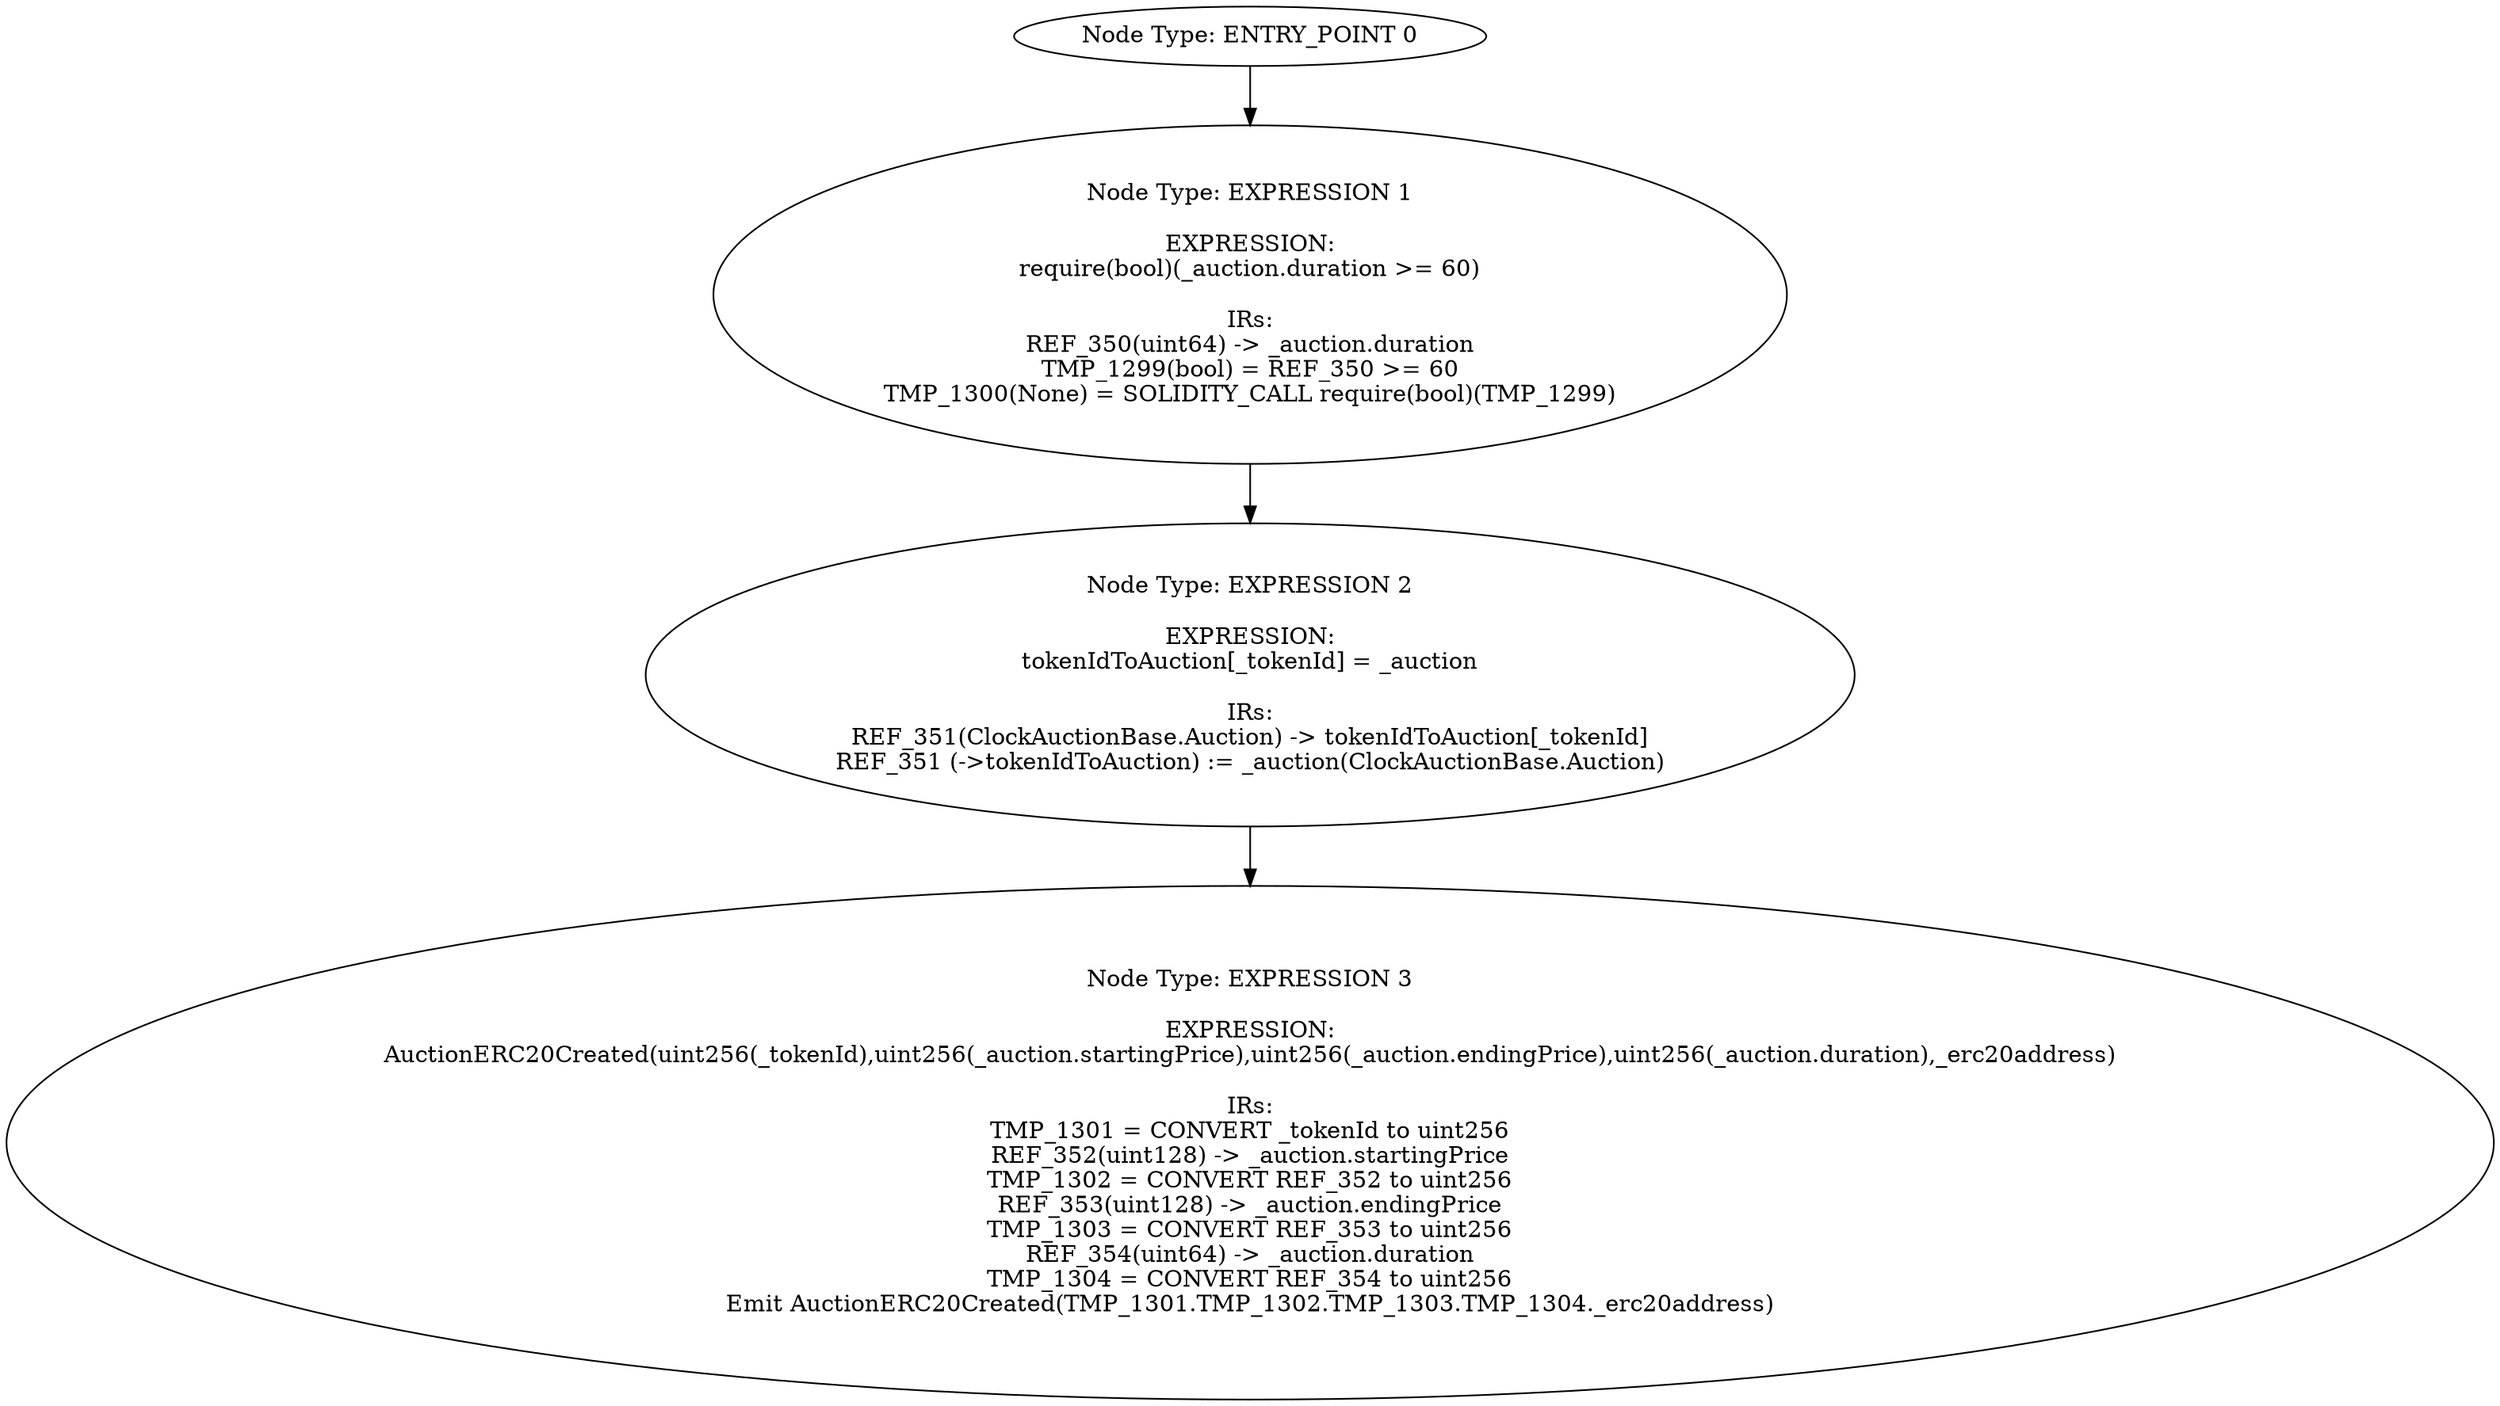 digraph{
0[label="Node Type: ENTRY_POINT 0
"];
0->1;
1[label="Node Type: EXPRESSION 1

EXPRESSION:
require(bool)(_auction.duration >= 60)

IRs:
REF_350(uint64) -> _auction.duration
TMP_1299(bool) = REF_350 >= 60
TMP_1300(None) = SOLIDITY_CALL require(bool)(TMP_1299)"];
1->2;
2[label="Node Type: EXPRESSION 2

EXPRESSION:
tokenIdToAuction[_tokenId] = _auction

IRs:
REF_351(ClockAuctionBase.Auction) -> tokenIdToAuction[_tokenId]
REF_351 (->tokenIdToAuction) := _auction(ClockAuctionBase.Auction)"];
2->3;
3[label="Node Type: EXPRESSION 3

EXPRESSION:
AuctionERC20Created(uint256(_tokenId),uint256(_auction.startingPrice),uint256(_auction.endingPrice),uint256(_auction.duration),_erc20address)

IRs:
TMP_1301 = CONVERT _tokenId to uint256
REF_352(uint128) -> _auction.startingPrice
TMP_1302 = CONVERT REF_352 to uint256
REF_353(uint128) -> _auction.endingPrice
TMP_1303 = CONVERT REF_353 to uint256
REF_354(uint64) -> _auction.duration
TMP_1304 = CONVERT REF_354 to uint256
Emit AuctionERC20Created(TMP_1301.TMP_1302.TMP_1303.TMP_1304._erc20address)"];
}
